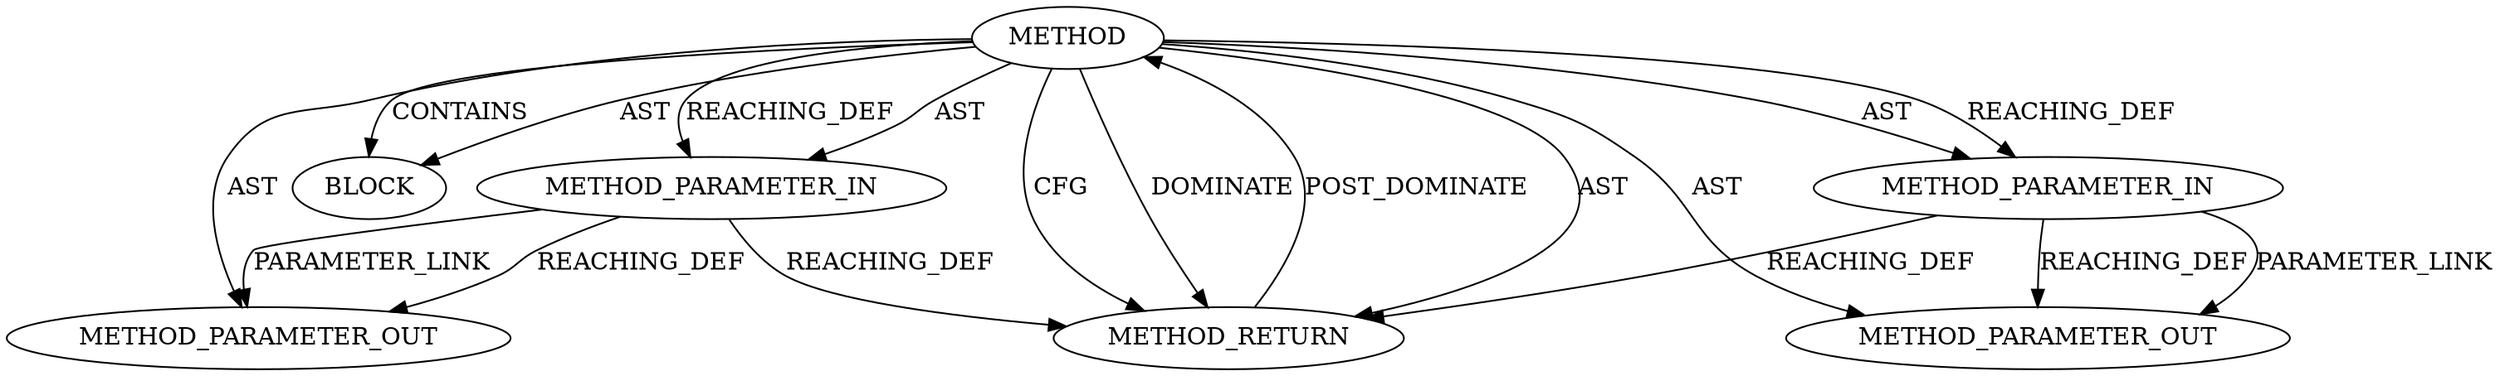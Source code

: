 digraph {
  13462 [label=METHOD_PARAMETER_OUT ORDER=2 CODE="p2" IS_VARIADIC=false TYPE_FULL_NAME="ANY" EVALUATION_STRATEGY="BY_VALUE" INDEX=2 NAME="p2"]
  12534 [label=METHOD AST_PARENT_TYPE="NAMESPACE_BLOCK" AST_PARENT_FULL_NAME="<global>" ORDER=0 CODE="<empty>" FULL_NAME="ceph_release_page_vector" IS_EXTERNAL=true FILENAME="<empty>" SIGNATURE="" NAME="ceph_release_page_vector"]
  12537 [label=BLOCK ORDER=1 ARGUMENT_INDEX=1 CODE="<empty>" TYPE_FULL_NAME="ANY"]
  13461 [label=METHOD_PARAMETER_OUT ORDER=1 CODE="p1" IS_VARIADIC=false TYPE_FULL_NAME="ANY" EVALUATION_STRATEGY="BY_VALUE" INDEX=1 NAME="p1"]
  12538 [label=METHOD_RETURN ORDER=2 CODE="RET" TYPE_FULL_NAME="ANY" EVALUATION_STRATEGY="BY_VALUE"]
  12535 [label=METHOD_PARAMETER_IN ORDER=1 CODE="p1" IS_VARIADIC=false TYPE_FULL_NAME="ANY" EVALUATION_STRATEGY="BY_VALUE" INDEX=1 NAME="p1"]
  12536 [label=METHOD_PARAMETER_IN ORDER=2 CODE="p2" IS_VARIADIC=false TYPE_FULL_NAME="ANY" EVALUATION_STRATEGY="BY_VALUE" INDEX=2 NAME="p2"]
  12536 -> 13462 [label=REACHING_DEF VARIABLE="p2"]
  12534 -> 12538 [label=CFG ]
  12536 -> 12538 [label=REACHING_DEF VARIABLE="p2"]
  12535 -> 13461 [label=REACHING_DEF VARIABLE="p1"]
  12535 -> 13461 [label=PARAMETER_LINK ]
  12534 -> 12535 [label=REACHING_DEF VARIABLE=""]
  12534 -> 13461 [label=AST ]
  12534 -> 12535 [label=AST ]
  12534 -> 12536 [label=AST ]
  12536 -> 13462 [label=PARAMETER_LINK ]
  12534 -> 12538 [label=DOMINATE ]
  12535 -> 12538 [label=REACHING_DEF VARIABLE="p1"]
  12534 -> 12536 [label=REACHING_DEF VARIABLE=""]
  12534 -> 12538 [label=AST ]
  12534 -> 12537 [label=AST ]
  12534 -> 12537 [label=CONTAINS ]
  12538 -> 12534 [label=POST_DOMINATE ]
  12534 -> 13462 [label=AST ]
}
